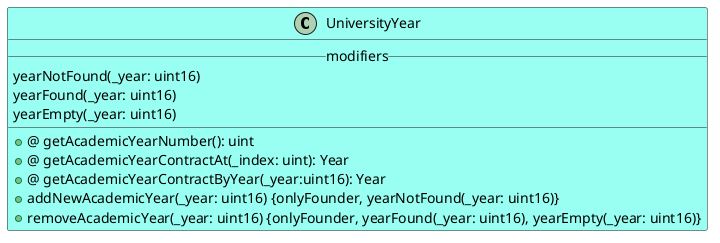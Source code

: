 @startuml

class UniversityYear #99FFF3 {
__modifiers__
yearNotFound(_year: uint16)
yearFound(_year: uint16)
yearEmpty(_year: uint16)
__
+@ getAcademicYearNumber(): uint
+@ getAcademicYearContractAt(_index: uint): Year
+@ getAcademicYearContractByYear(_year:uint16): Year
+ addNewAcademicYear(_year: uint16) {onlyFounder, yearNotFound(_year: uint16)}
+ removeAcademicYear(_year: uint16) {onlyFounder, yearFound(_year: uint16), yearEmpty(_year: uint16)}
}
@enduml
